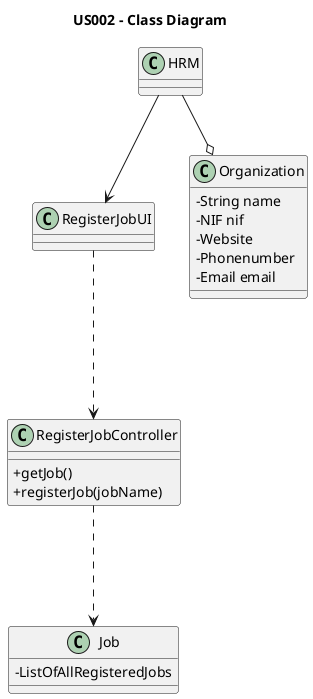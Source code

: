 @startuml
'skinparam monochrome true
skinparam packageStyle rectangle
skinparam shadowing false
skinparam linetype polyline
'skinparam linetype orto
title US002 - Class Diagram
skinparam classAttributeIconSize 0


'left to right direction

Class RegisterJobController{
    +getJob()
    +registerJob(jobName)
}

Class RegisterJobUI {

}

class Organization {
    -String name
    -NIF nif
    -Website
    -Phonenumber
    -Email email
}

class HRM {

}

class Job{
    -ListOfAllRegisteredJobs

}
RegisterJobUI --.> RegisterJobController
HRM --o Organization
RegisterJobController --.> Job
HRM -->  RegisterJobUI
@enduml
